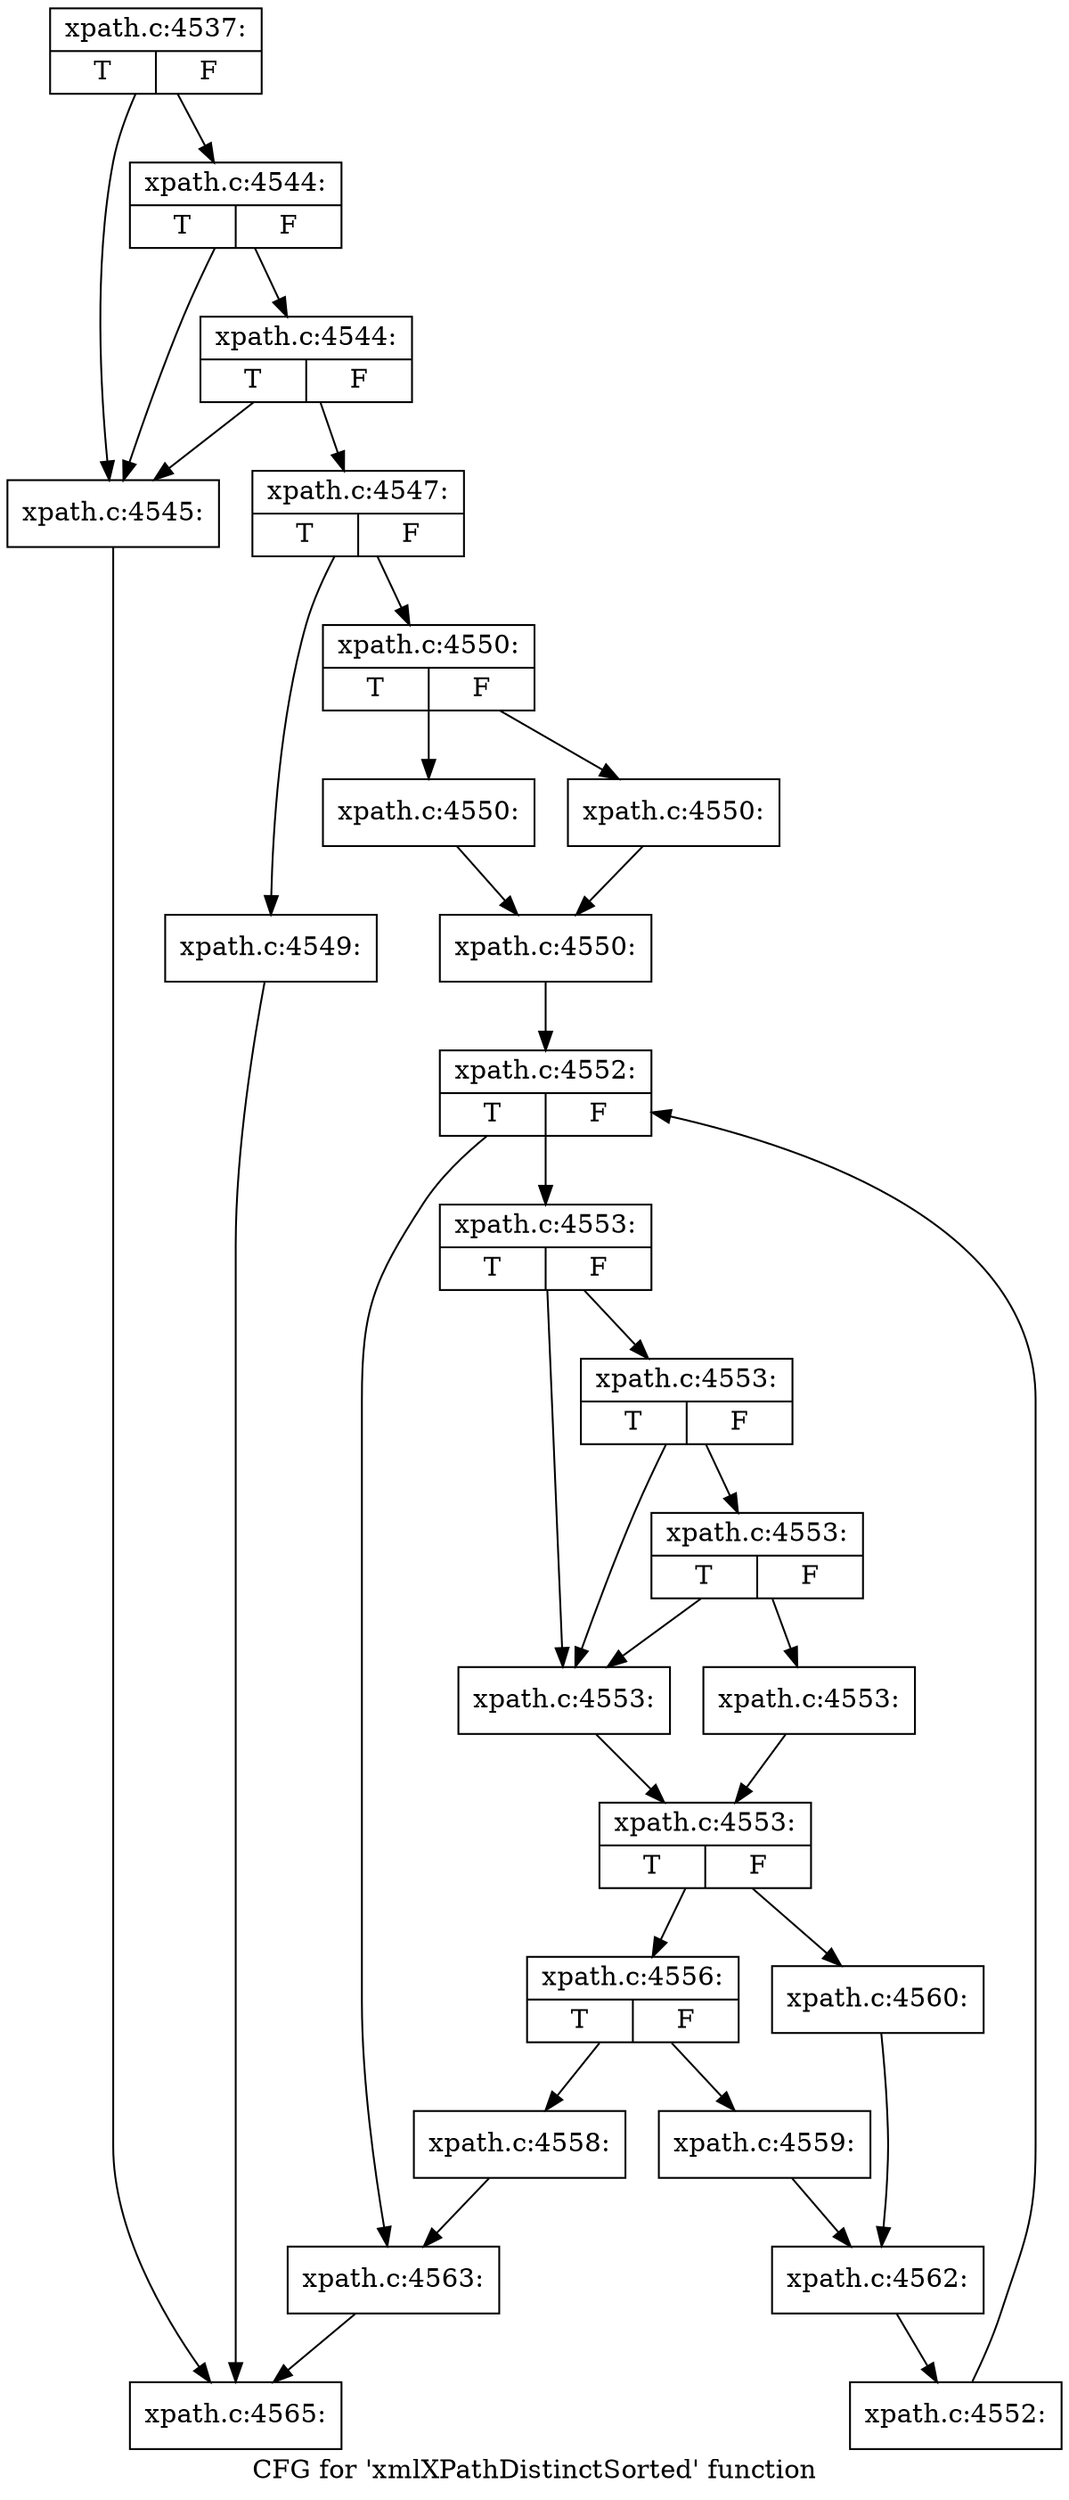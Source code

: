 digraph "CFG for 'xmlXPathDistinctSorted' function" {
	label="CFG for 'xmlXPathDistinctSorted' function";

	Node0x48345b0 [shape=record,label="{xpath.c:4537:|{<s0>T|<s1>F}}"];
	Node0x48345b0 -> Node0x4835d90;
	Node0x48345b0 -> Node0x4835eb0;
	Node0x4835eb0 [shape=record,label="{xpath.c:4544:|{<s0>T|<s1>F}}"];
	Node0x4835eb0 -> Node0x4835d90;
	Node0x4835eb0 -> Node0x4835e30;
	Node0x4835e30 [shape=record,label="{xpath.c:4544:|{<s0>T|<s1>F}}"];
	Node0x4835e30 -> Node0x4835d90;
	Node0x4835e30 -> Node0x4835de0;
	Node0x4835d90 [shape=record,label="{xpath.c:4545:}"];
	Node0x4835d90 -> Node0x482ef60;
	Node0x4835de0 [shape=record,label="{xpath.c:4547:|{<s0>T|<s1>F}}"];
	Node0x4835de0 -> Node0x4836990;
	Node0x4835de0 -> Node0x48369e0;
	Node0x4836990 [shape=record,label="{xpath.c:4549:}"];
	Node0x4836990 -> Node0x482ef60;
	Node0x48369e0 [shape=record,label="{xpath.c:4550:|{<s0>T|<s1>F}}"];
	Node0x48369e0 -> Node0x4836ec0;
	Node0x48369e0 -> Node0x4836f10;
	Node0x4836ec0 [shape=record,label="{xpath.c:4550:}"];
	Node0x4836ec0 -> Node0x4836f60;
	Node0x4836f10 [shape=record,label="{xpath.c:4550:}"];
	Node0x4836f10 -> Node0x4836f60;
	Node0x4836f60 [shape=record,label="{xpath.c:4550:}"];
	Node0x4836f60 -> Node0x4838190;
	Node0x4838190 [shape=record,label="{xpath.c:4552:|{<s0>T|<s1>F}}"];
	Node0x4838190 -> Node0x4838390;
	Node0x4838190 -> Node0x4837d80;
	Node0x4838390 [shape=record,label="{xpath.c:4553:|{<s0>T|<s1>F}}"];
	Node0x4838390 -> Node0x48386d0;
	Node0x4838390 -> Node0x48385e0;
	Node0x48386d0 [shape=record,label="{xpath.c:4553:|{<s0>T|<s1>F}}"];
	Node0x48386d0 -> Node0x4838680;
	Node0x48386d0 -> Node0x48385e0;
	Node0x4838680 [shape=record,label="{xpath.c:4553:|{<s0>T|<s1>F}}"];
	Node0x4838680 -> Node0x4838590;
	Node0x4838680 -> Node0x48385e0;
	Node0x4838590 [shape=record,label="{xpath.c:4553:}"];
	Node0x4838590 -> Node0x4838630;
	Node0x48385e0 [shape=record,label="{xpath.c:4553:}"];
	Node0x48385e0 -> Node0x4838630;
	Node0x4838630 [shape=record,label="{xpath.c:4553:|{<s0>T|<s1>F}}"];
	Node0x4838630 -> Node0x48394a0;
	Node0x4838630 -> Node0x4839880;
	Node0x48394a0 [shape=record,label="{xpath.c:4556:|{<s0>T|<s1>F}}"];
	Node0x48394a0 -> Node0x4839a80;
	Node0x48394a0 -> Node0x483a290;
	Node0x4839a80 [shape=record,label="{xpath.c:4558:}"];
	Node0x4839a80 -> Node0x4837d80;
	Node0x483a290 [shape=record,label="{xpath.c:4559:}"];
	Node0x483a290 -> Node0x4839830;
	Node0x4839880 [shape=record,label="{xpath.c:4560:}"];
	Node0x4839880 -> Node0x4839830;
	Node0x4839830 [shape=record,label="{xpath.c:4562:}"];
	Node0x4839830 -> Node0x4838340;
	Node0x4838340 [shape=record,label="{xpath.c:4552:}"];
	Node0x4838340 -> Node0x4838190;
	Node0x4837d80 [shape=record,label="{xpath.c:4563:}"];
	Node0x4837d80 -> Node0x482ef60;
	Node0x482ef60 [shape=record,label="{xpath.c:4565:}"];
}
